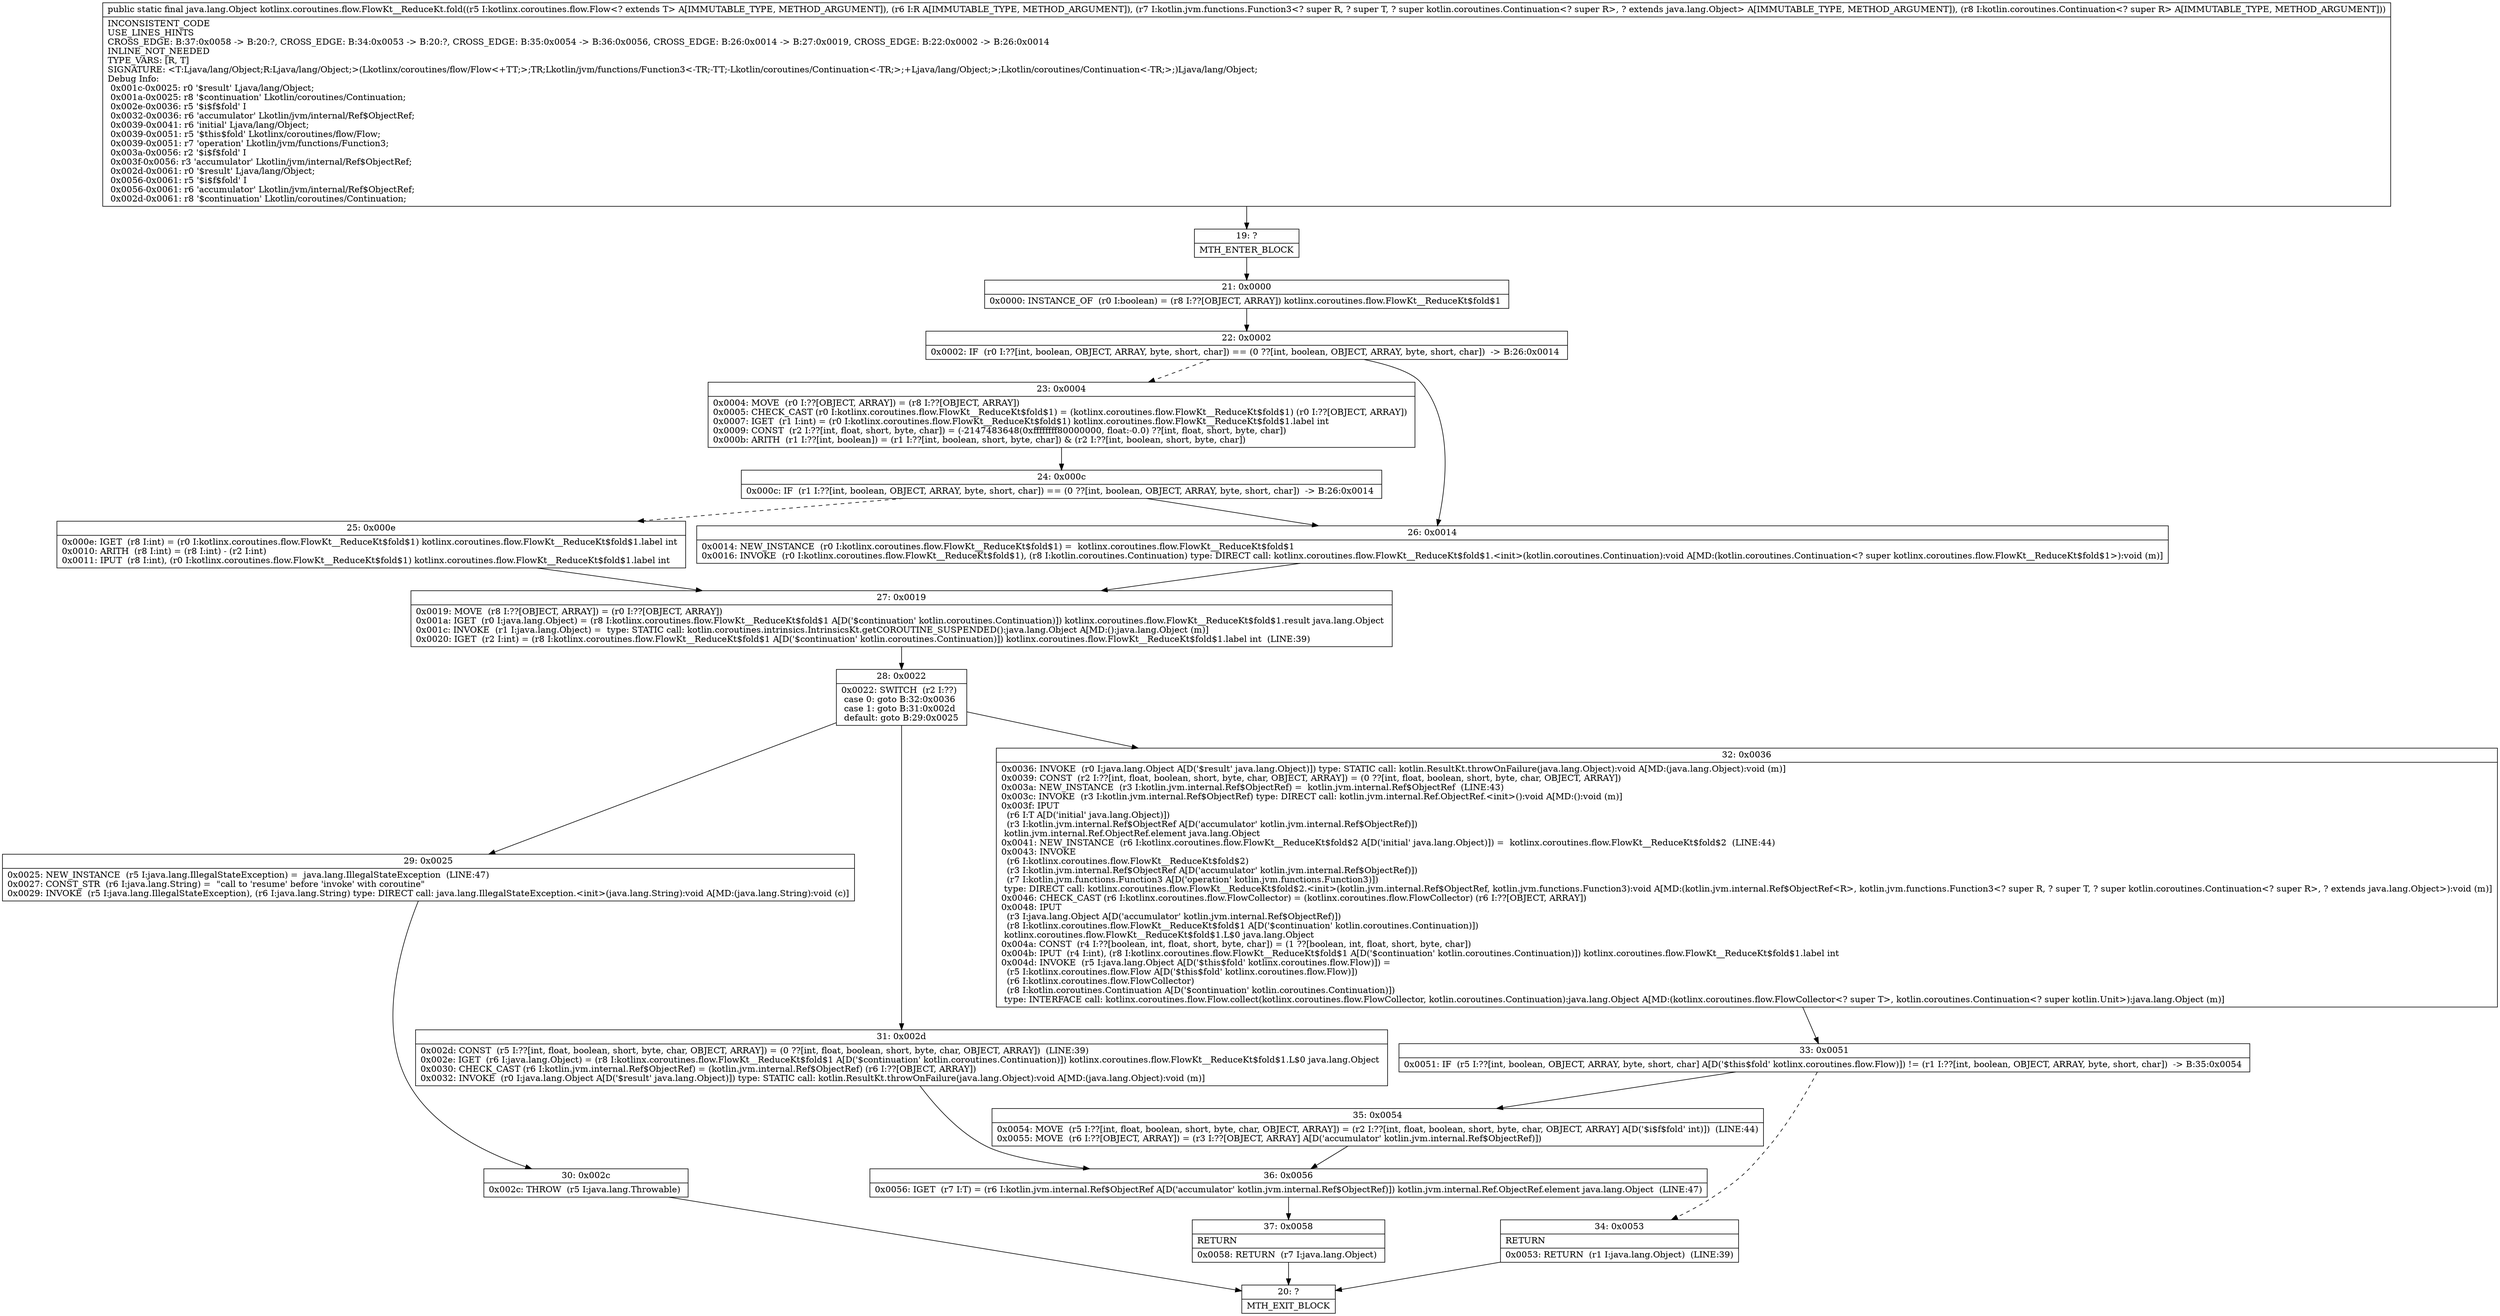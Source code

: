 digraph "CFG forkotlinx.coroutines.flow.FlowKt__ReduceKt.fold(Lkotlinx\/coroutines\/flow\/Flow;Ljava\/lang\/Object;Lkotlin\/jvm\/functions\/Function3;Lkotlin\/coroutines\/Continuation;)Ljava\/lang\/Object;" {
Node_19 [shape=record,label="{19\:\ ?|MTH_ENTER_BLOCK\l}"];
Node_21 [shape=record,label="{21\:\ 0x0000|0x0000: INSTANCE_OF  (r0 I:boolean) = (r8 I:??[OBJECT, ARRAY]) kotlinx.coroutines.flow.FlowKt__ReduceKt$fold$1 \l}"];
Node_22 [shape=record,label="{22\:\ 0x0002|0x0002: IF  (r0 I:??[int, boolean, OBJECT, ARRAY, byte, short, char]) == (0 ??[int, boolean, OBJECT, ARRAY, byte, short, char])  \-\> B:26:0x0014 \l}"];
Node_23 [shape=record,label="{23\:\ 0x0004|0x0004: MOVE  (r0 I:??[OBJECT, ARRAY]) = (r8 I:??[OBJECT, ARRAY]) \l0x0005: CHECK_CAST (r0 I:kotlinx.coroutines.flow.FlowKt__ReduceKt$fold$1) = (kotlinx.coroutines.flow.FlowKt__ReduceKt$fold$1) (r0 I:??[OBJECT, ARRAY]) \l0x0007: IGET  (r1 I:int) = (r0 I:kotlinx.coroutines.flow.FlowKt__ReduceKt$fold$1) kotlinx.coroutines.flow.FlowKt__ReduceKt$fold$1.label int \l0x0009: CONST  (r2 I:??[int, float, short, byte, char]) = (\-2147483648(0xffffffff80000000, float:\-0.0) ??[int, float, short, byte, char]) \l0x000b: ARITH  (r1 I:??[int, boolean]) = (r1 I:??[int, boolean, short, byte, char]) & (r2 I:??[int, boolean, short, byte, char]) \l}"];
Node_24 [shape=record,label="{24\:\ 0x000c|0x000c: IF  (r1 I:??[int, boolean, OBJECT, ARRAY, byte, short, char]) == (0 ??[int, boolean, OBJECT, ARRAY, byte, short, char])  \-\> B:26:0x0014 \l}"];
Node_25 [shape=record,label="{25\:\ 0x000e|0x000e: IGET  (r8 I:int) = (r0 I:kotlinx.coroutines.flow.FlowKt__ReduceKt$fold$1) kotlinx.coroutines.flow.FlowKt__ReduceKt$fold$1.label int \l0x0010: ARITH  (r8 I:int) = (r8 I:int) \- (r2 I:int) \l0x0011: IPUT  (r8 I:int), (r0 I:kotlinx.coroutines.flow.FlowKt__ReduceKt$fold$1) kotlinx.coroutines.flow.FlowKt__ReduceKt$fold$1.label int \l}"];
Node_27 [shape=record,label="{27\:\ 0x0019|0x0019: MOVE  (r8 I:??[OBJECT, ARRAY]) = (r0 I:??[OBJECT, ARRAY]) \l0x001a: IGET  (r0 I:java.lang.Object) = (r8 I:kotlinx.coroutines.flow.FlowKt__ReduceKt$fold$1 A[D('$continuation' kotlin.coroutines.Continuation)]) kotlinx.coroutines.flow.FlowKt__ReduceKt$fold$1.result java.lang.Object \l0x001c: INVOKE  (r1 I:java.lang.Object) =  type: STATIC call: kotlin.coroutines.intrinsics.IntrinsicsKt.getCOROUTINE_SUSPENDED():java.lang.Object A[MD:():java.lang.Object (m)]\l0x0020: IGET  (r2 I:int) = (r8 I:kotlinx.coroutines.flow.FlowKt__ReduceKt$fold$1 A[D('$continuation' kotlin.coroutines.Continuation)]) kotlinx.coroutines.flow.FlowKt__ReduceKt$fold$1.label int  (LINE:39)\l}"];
Node_28 [shape=record,label="{28\:\ 0x0022|0x0022: SWITCH  (r2 I:??)\l case 0: goto B:32:0x0036\l case 1: goto B:31:0x002d\l default: goto B:29:0x0025 \l}"];
Node_29 [shape=record,label="{29\:\ 0x0025|0x0025: NEW_INSTANCE  (r5 I:java.lang.IllegalStateException) =  java.lang.IllegalStateException  (LINE:47)\l0x0027: CONST_STR  (r6 I:java.lang.String) =  \"call to 'resume' before 'invoke' with coroutine\" \l0x0029: INVOKE  (r5 I:java.lang.IllegalStateException), (r6 I:java.lang.String) type: DIRECT call: java.lang.IllegalStateException.\<init\>(java.lang.String):void A[MD:(java.lang.String):void (c)]\l}"];
Node_30 [shape=record,label="{30\:\ 0x002c|0x002c: THROW  (r5 I:java.lang.Throwable) \l}"];
Node_20 [shape=record,label="{20\:\ ?|MTH_EXIT_BLOCK\l}"];
Node_31 [shape=record,label="{31\:\ 0x002d|0x002d: CONST  (r5 I:??[int, float, boolean, short, byte, char, OBJECT, ARRAY]) = (0 ??[int, float, boolean, short, byte, char, OBJECT, ARRAY])  (LINE:39)\l0x002e: IGET  (r6 I:java.lang.Object) = (r8 I:kotlinx.coroutines.flow.FlowKt__ReduceKt$fold$1 A[D('$continuation' kotlin.coroutines.Continuation)]) kotlinx.coroutines.flow.FlowKt__ReduceKt$fold$1.L$0 java.lang.Object \l0x0030: CHECK_CAST (r6 I:kotlin.jvm.internal.Ref$ObjectRef) = (kotlin.jvm.internal.Ref$ObjectRef) (r6 I:??[OBJECT, ARRAY]) \l0x0032: INVOKE  (r0 I:java.lang.Object A[D('$result' java.lang.Object)]) type: STATIC call: kotlin.ResultKt.throwOnFailure(java.lang.Object):void A[MD:(java.lang.Object):void (m)]\l}"];
Node_36 [shape=record,label="{36\:\ 0x0056|0x0056: IGET  (r7 I:T) = (r6 I:kotlin.jvm.internal.Ref$ObjectRef A[D('accumulator' kotlin.jvm.internal.Ref$ObjectRef)]) kotlin.jvm.internal.Ref.ObjectRef.element java.lang.Object  (LINE:47)\l}"];
Node_37 [shape=record,label="{37\:\ 0x0058|RETURN\l|0x0058: RETURN  (r7 I:java.lang.Object) \l}"];
Node_32 [shape=record,label="{32\:\ 0x0036|0x0036: INVOKE  (r0 I:java.lang.Object A[D('$result' java.lang.Object)]) type: STATIC call: kotlin.ResultKt.throwOnFailure(java.lang.Object):void A[MD:(java.lang.Object):void (m)]\l0x0039: CONST  (r2 I:??[int, float, boolean, short, byte, char, OBJECT, ARRAY]) = (0 ??[int, float, boolean, short, byte, char, OBJECT, ARRAY]) \l0x003a: NEW_INSTANCE  (r3 I:kotlin.jvm.internal.Ref$ObjectRef) =  kotlin.jvm.internal.Ref$ObjectRef  (LINE:43)\l0x003c: INVOKE  (r3 I:kotlin.jvm.internal.Ref$ObjectRef) type: DIRECT call: kotlin.jvm.internal.Ref.ObjectRef.\<init\>():void A[MD:():void (m)]\l0x003f: IPUT  \l  (r6 I:T A[D('initial' java.lang.Object)])\l  (r3 I:kotlin.jvm.internal.Ref$ObjectRef A[D('accumulator' kotlin.jvm.internal.Ref$ObjectRef)])\l kotlin.jvm.internal.Ref.ObjectRef.element java.lang.Object \l0x0041: NEW_INSTANCE  (r6 I:kotlinx.coroutines.flow.FlowKt__ReduceKt$fold$2 A[D('initial' java.lang.Object)]) =  kotlinx.coroutines.flow.FlowKt__ReduceKt$fold$2  (LINE:44)\l0x0043: INVOKE  \l  (r6 I:kotlinx.coroutines.flow.FlowKt__ReduceKt$fold$2)\l  (r3 I:kotlin.jvm.internal.Ref$ObjectRef A[D('accumulator' kotlin.jvm.internal.Ref$ObjectRef)])\l  (r7 I:kotlin.jvm.functions.Function3 A[D('operation' kotlin.jvm.functions.Function3)])\l type: DIRECT call: kotlinx.coroutines.flow.FlowKt__ReduceKt$fold$2.\<init\>(kotlin.jvm.internal.Ref$ObjectRef, kotlin.jvm.functions.Function3):void A[MD:(kotlin.jvm.internal.Ref$ObjectRef\<R\>, kotlin.jvm.functions.Function3\<? super R, ? super T, ? super kotlin.coroutines.Continuation\<? super R\>, ? extends java.lang.Object\>):void (m)]\l0x0046: CHECK_CAST (r6 I:kotlinx.coroutines.flow.FlowCollector) = (kotlinx.coroutines.flow.FlowCollector) (r6 I:??[OBJECT, ARRAY]) \l0x0048: IPUT  \l  (r3 I:java.lang.Object A[D('accumulator' kotlin.jvm.internal.Ref$ObjectRef)])\l  (r8 I:kotlinx.coroutines.flow.FlowKt__ReduceKt$fold$1 A[D('$continuation' kotlin.coroutines.Continuation)])\l kotlinx.coroutines.flow.FlowKt__ReduceKt$fold$1.L$0 java.lang.Object \l0x004a: CONST  (r4 I:??[boolean, int, float, short, byte, char]) = (1 ??[boolean, int, float, short, byte, char]) \l0x004b: IPUT  (r4 I:int), (r8 I:kotlinx.coroutines.flow.FlowKt__ReduceKt$fold$1 A[D('$continuation' kotlin.coroutines.Continuation)]) kotlinx.coroutines.flow.FlowKt__ReduceKt$fold$1.label int \l0x004d: INVOKE  (r5 I:java.lang.Object A[D('$this$fold' kotlinx.coroutines.flow.Flow)]) = \l  (r5 I:kotlinx.coroutines.flow.Flow A[D('$this$fold' kotlinx.coroutines.flow.Flow)])\l  (r6 I:kotlinx.coroutines.flow.FlowCollector)\l  (r8 I:kotlin.coroutines.Continuation A[D('$continuation' kotlin.coroutines.Continuation)])\l type: INTERFACE call: kotlinx.coroutines.flow.Flow.collect(kotlinx.coroutines.flow.FlowCollector, kotlin.coroutines.Continuation):java.lang.Object A[MD:(kotlinx.coroutines.flow.FlowCollector\<? super T\>, kotlin.coroutines.Continuation\<? super kotlin.Unit\>):java.lang.Object (m)]\l}"];
Node_33 [shape=record,label="{33\:\ 0x0051|0x0051: IF  (r5 I:??[int, boolean, OBJECT, ARRAY, byte, short, char] A[D('$this$fold' kotlinx.coroutines.flow.Flow)]) != (r1 I:??[int, boolean, OBJECT, ARRAY, byte, short, char])  \-\> B:35:0x0054 \l}"];
Node_34 [shape=record,label="{34\:\ 0x0053|RETURN\l|0x0053: RETURN  (r1 I:java.lang.Object)  (LINE:39)\l}"];
Node_35 [shape=record,label="{35\:\ 0x0054|0x0054: MOVE  (r5 I:??[int, float, boolean, short, byte, char, OBJECT, ARRAY]) = (r2 I:??[int, float, boolean, short, byte, char, OBJECT, ARRAY] A[D('$i$f$fold' int)])  (LINE:44)\l0x0055: MOVE  (r6 I:??[OBJECT, ARRAY]) = (r3 I:??[OBJECT, ARRAY] A[D('accumulator' kotlin.jvm.internal.Ref$ObjectRef)]) \l}"];
Node_26 [shape=record,label="{26\:\ 0x0014|0x0014: NEW_INSTANCE  (r0 I:kotlinx.coroutines.flow.FlowKt__ReduceKt$fold$1) =  kotlinx.coroutines.flow.FlowKt__ReduceKt$fold$1 \l0x0016: INVOKE  (r0 I:kotlinx.coroutines.flow.FlowKt__ReduceKt$fold$1), (r8 I:kotlin.coroutines.Continuation) type: DIRECT call: kotlinx.coroutines.flow.FlowKt__ReduceKt$fold$1.\<init\>(kotlin.coroutines.Continuation):void A[MD:(kotlin.coroutines.Continuation\<? super kotlinx.coroutines.flow.FlowKt__ReduceKt$fold$1\>):void (m)]\l}"];
MethodNode[shape=record,label="{public static final java.lang.Object kotlinx.coroutines.flow.FlowKt__ReduceKt.fold((r5 I:kotlinx.coroutines.flow.Flow\<? extends T\> A[IMMUTABLE_TYPE, METHOD_ARGUMENT]), (r6 I:R A[IMMUTABLE_TYPE, METHOD_ARGUMENT]), (r7 I:kotlin.jvm.functions.Function3\<? super R, ? super T, ? super kotlin.coroutines.Continuation\<? super R\>, ? extends java.lang.Object\> A[IMMUTABLE_TYPE, METHOD_ARGUMENT]), (r8 I:kotlin.coroutines.Continuation\<? super R\> A[IMMUTABLE_TYPE, METHOD_ARGUMENT]))  | INCONSISTENT_CODE\lUSE_LINES_HINTS\lCROSS_EDGE: B:37:0x0058 \-\> B:20:?, CROSS_EDGE: B:34:0x0053 \-\> B:20:?, CROSS_EDGE: B:35:0x0054 \-\> B:36:0x0056, CROSS_EDGE: B:26:0x0014 \-\> B:27:0x0019, CROSS_EDGE: B:22:0x0002 \-\> B:26:0x0014\lINLINE_NOT_NEEDED\lTYPE_VARS: [R, T]\lSIGNATURE: \<T:Ljava\/lang\/Object;R:Ljava\/lang\/Object;\>(Lkotlinx\/coroutines\/flow\/Flow\<+TT;\>;TR;Lkotlin\/jvm\/functions\/Function3\<\-TR;\-TT;\-Lkotlin\/coroutines\/Continuation\<\-TR;\>;+Ljava\/lang\/Object;\>;Lkotlin\/coroutines\/Continuation\<\-TR;\>;)Ljava\/lang\/Object;\lDebug Info:\l  0x001c\-0x0025: r0 '$result' Ljava\/lang\/Object;\l  0x001a\-0x0025: r8 '$continuation' Lkotlin\/coroutines\/Continuation;\l  0x002e\-0x0036: r5 '$i$f$fold' I\l  0x0032\-0x0036: r6 'accumulator' Lkotlin\/jvm\/internal\/Ref$ObjectRef;\l  0x0039\-0x0041: r6 'initial' Ljava\/lang\/Object;\l  0x0039\-0x0051: r5 '$this$fold' Lkotlinx\/coroutines\/flow\/Flow;\l  0x0039\-0x0051: r7 'operation' Lkotlin\/jvm\/functions\/Function3;\l  0x003a\-0x0056: r2 '$i$f$fold' I\l  0x003f\-0x0056: r3 'accumulator' Lkotlin\/jvm\/internal\/Ref$ObjectRef;\l  0x002d\-0x0061: r0 '$result' Ljava\/lang\/Object;\l  0x0056\-0x0061: r5 '$i$f$fold' I\l  0x0056\-0x0061: r6 'accumulator' Lkotlin\/jvm\/internal\/Ref$ObjectRef;\l  0x002d\-0x0061: r8 '$continuation' Lkotlin\/coroutines\/Continuation;\l}"];
MethodNode -> Node_19;Node_19 -> Node_21;
Node_21 -> Node_22;
Node_22 -> Node_23[style=dashed];
Node_22 -> Node_26;
Node_23 -> Node_24;
Node_24 -> Node_25[style=dashed];
Node_24 -> Node_26;
Node_25 -> Node_27;
Node_27 -> Node_28;
Node_28 -> Node_29;
Node_28 -> Node_31;
Node_28 -> Node_32;
Node_29 -> Node_30;
Node_30 -> Node_20;
Node_31 -> Node_36;
Node_36 -> Node_37;
Node_37 -> Node_20;
Node_32 -> Node_33;
Node_33 -> Node_34[style=dashed];
Node_33 -> Node_35;
Node_34 -> Node_20;
Node_35 -> Node_36;
Node_26 -> Node_27;
}

